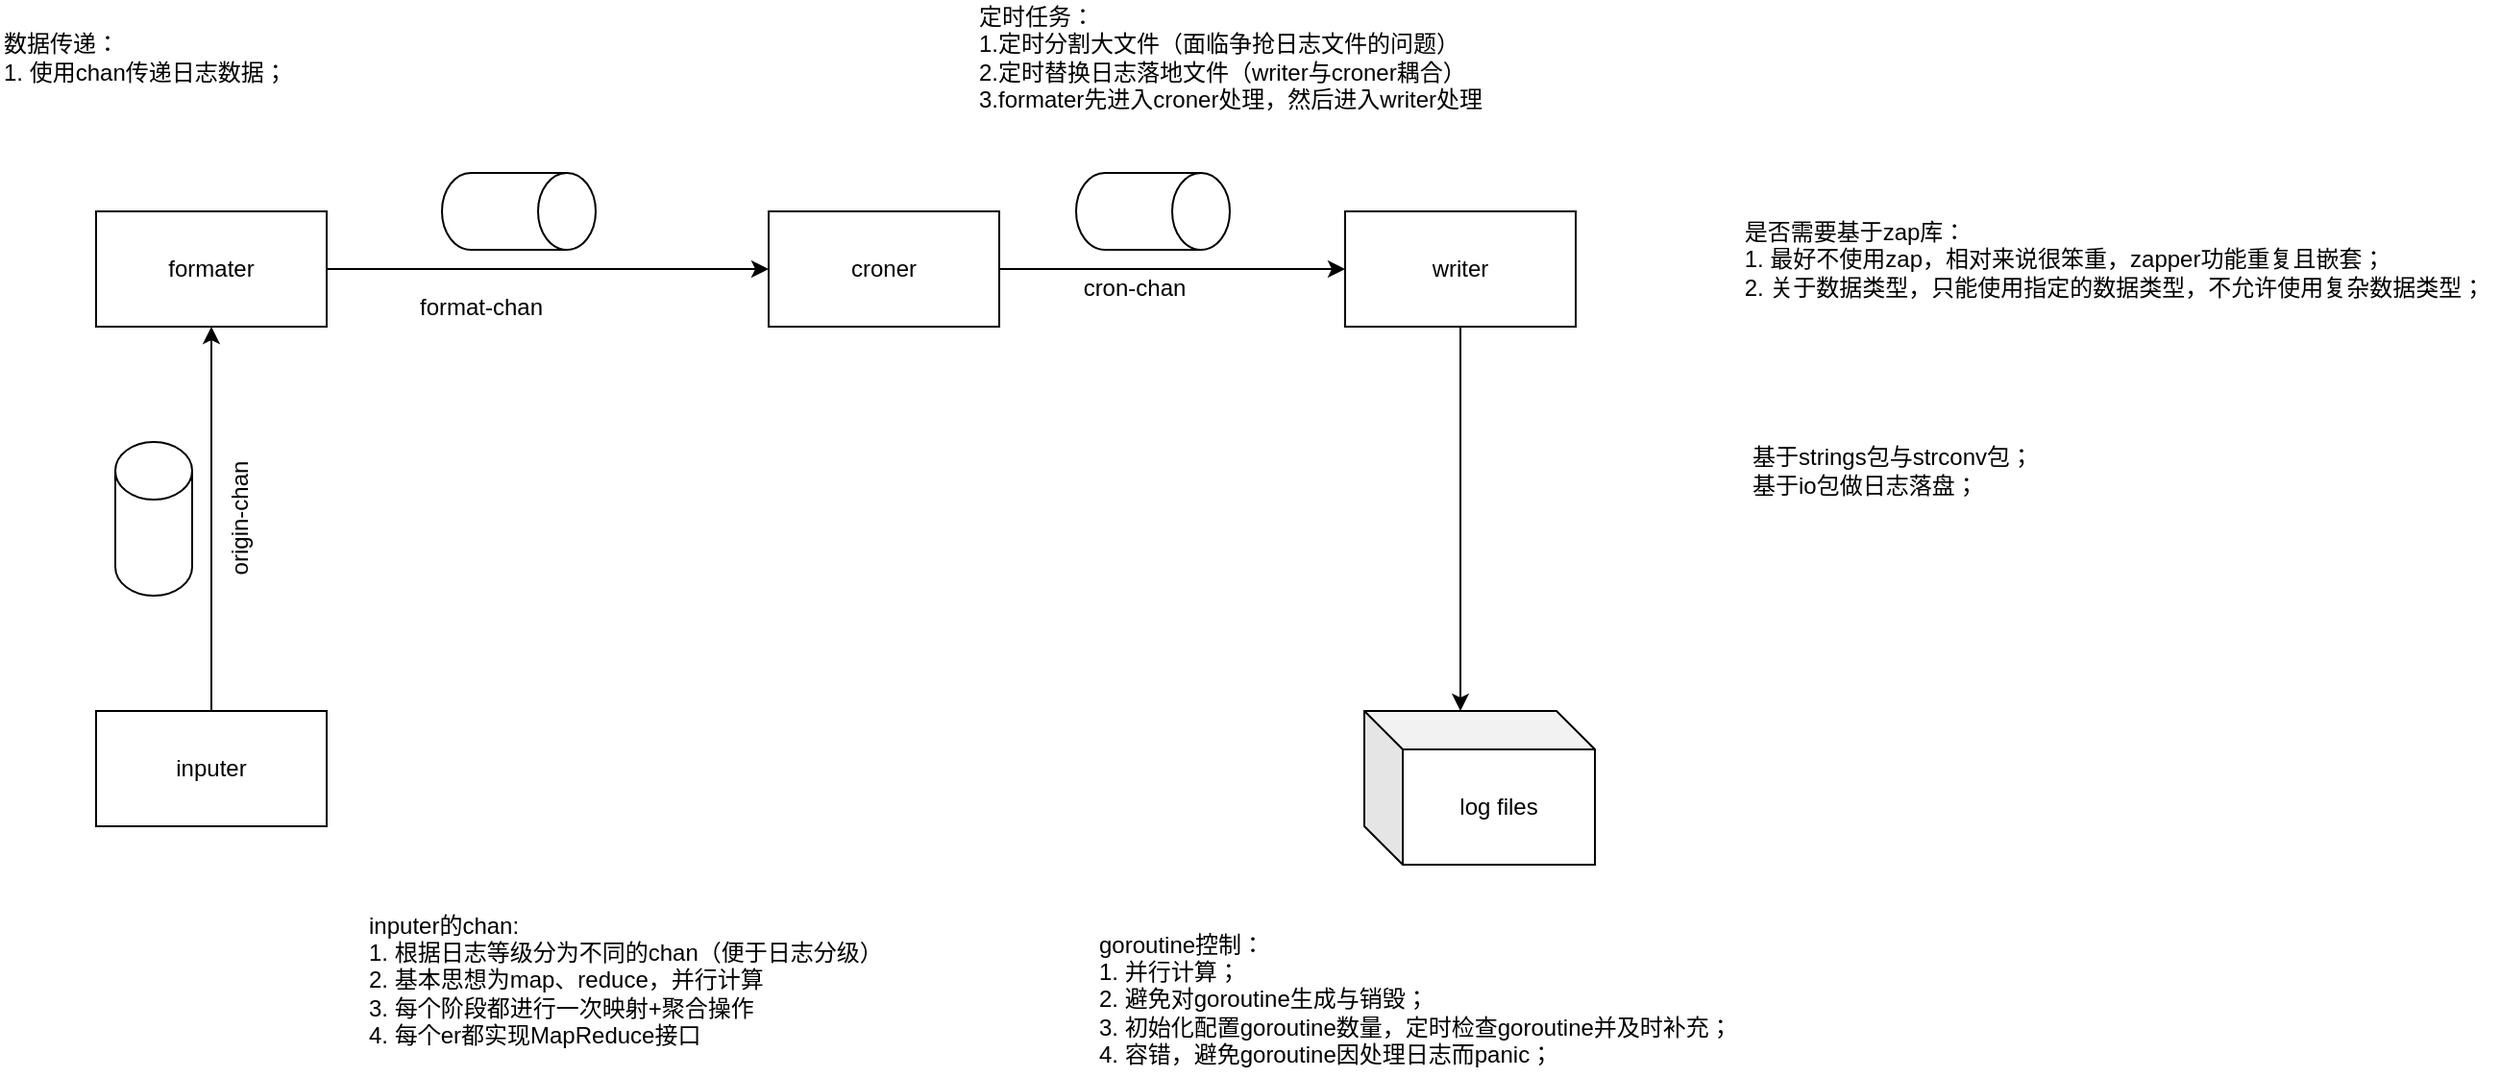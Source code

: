 <mxfile version="15.2.7" type="device"><diagram id="iixQQS6dJhOyHcj5rpXs" name="Page-1"><mxGraphModel dx="946" dy="618" grid="1" gridSize="10" guides="1" tooltips="1" connect="1" arrows="1" fold="1" page="1" pageScale="1" pageWidth="1600" pageHeight="1200" math="0" shadow="0"><root><mxCell id="0"/><mxCell id="1" parent="0"/><mxCell id="4D07tnNNqxYRPjfsztJE-10" style="edgeStyle=orthogonalEdgeStyle;rounded=0;orthogonalLoop=1;jettySize=auto;html=1;entryX=0;entryY=0;entryDx=50;entryDy=0;entryPerimeter=0;" parent="1" source="4D07tnNNqxYRPjfsztJE-1" target="4D07tnNNqxYRPjfsztJE-5" edge="1"><mxGeometry relative="1" as="geometry"/></mxCell><mxCell id="4D07tnNNqxYRPjfsztJE-1" value="writer" style="rounded=0;whiteSpace=wrap;html=1;" parent="1" vertex="1"><mxGeometry x="720" y="680" width="120" height="60" as="geometry"/></mxCell><mxCell id="FY38SGBgW01_facGAPaM-2" style="edgeStyle=orthogonalEdgeStyle;rounded=0;orthogonalLoop=1;jettySize=auto;html=1;entryX=0;entryY=0.5;entryDx=0;entryDy=0;" edge="1" parent="1" source="4D07tnNNqxYRPjfsztJE-2" target="4D07tnNNqxYRPjfsztJE-1"><mxGeometry relative="1" as="geometry"/></mxCell><mxCell id="4D07tnNNqxYRPjfsztJE-2" value="croner" style="rounded=0;whiteSpace=wrap;html=1;" parent="1" vertex="1"><mxGeometry x="420" y="680" width="120" height="60" as="geometry"/></mxCell><mxCell id="4D07tnNNqxYRPjfsztJE-8" style="edgeStyle=orthogonalEdgeStyle;rounded=0;orthogonalLoop=1;jettySize=auto;html=1;entryX=0;entryY=0.5;entryDx=0;entryDy=0;" parent="1" source="4D07tnNNqxYRPjfsztJE-3" target="4D07tnNNqxYRPjfsztJE-2" edge="1"><mxGeometry relative="1" as="geometry"><mxPoint x="220" y="480" as="targetPoint"/></mxGeometry></mxCell><mxCell id="4D07tnNNqxYRPjfsztJE-3" value="formater" style="rounded=0;whiteSpace=wrap;html=1;" parent="1" vertex="1"><mxGeometry x="70" y="680" width="120" height="60" as="geometry"/></mxCell><mxCell id="4D07tnNNqxYRPjfsztJE-7" style="edgeStyle=orthogonalEdgeStyle;rounded=0;orthogonalLoop=1;jettySize=auto;html=1;entryX=0.5;entryY=1;entryDx=0;entryDy=0;" parent="1" source="4D07tnNNqxYRPjfsztJE-4" target="4D07tnNNqxYRPjfsztJE-3" edge="1"><mxGeometry relative="1" as="geometry"/></mxCell><mxCell id="4D07tnNNqxYRPjfsztJE-4" value="inputer" style="rounded=0;whiteSpace=wrap;html=1;" parent="1" vertex="1"><mxGeometry x="70" y="940" width="120" height="60" as="geometry"/></mxCell><mxCell id="4D07tnNNqxYRPjfsztJE-5" value="log files" style="shape=cube;whiteSpace=wrap;html=1;boundedLbl=1;backgroundOutline=1;darkOpacity=0.05;darkOpacity2=0.1;" parent="1" vertex="1"><mxGeometry x="730" y="940" width="120" height="80" as="geometry"/></mxCell><mxCell id="FY38SGBgW01_facGAPaM-1" value="&lt;div style=&quot;text-align: left&quot;&gt;&lt;span&gt;定时任务：&lt;/span&gt;&lt;/div&gt;&lt;div style=&quot;text-align: left&quot;&gt;&lt;span&gt;1.定时分割大文件（面临争抢日志文件的问题）&lt;/span&gt;&lt;/div&gt;&lt;div style=&quot;text-align: left&quot;&gt;&lt;span&gt;2.定时替换日志落地文件（writer与croner耦合）&lt;/span&gt;&lt;/div&gt;&lt;div style=&quot;text-align: left&quot;&gt;&lt;span&gt;3.formater先进入croner处理，然后进入writer处理&lt;/span&gt;&lt;/div&gt;" style="text;html=1;align=center;verticalAlign=middle;resizable=0;points=[];autosize=1;strokeColor=none;fillColor=none;" vertex="1" parent="1"><mxGeometry x="520" y="570" width="280" height="60" as="geometry"/></mxCell><mxCell id="FY38SGBgW01_facGAPaM-5" value="数据传递：&lt;br&gt;1. 使用chan传递日志数据；" style="text;html=1;align=left;verticalAlign=middle;resizable=0;points=[];autosize=1;strokeColor=none;fillColor=none;" vertex="1" parent="1"><mxGeometry x="20" y="585" width="160" height="30" as="geometry"/></mxCell><mxCell id="FY38SGBgW01_facGAPaM-13" value="" style="shape=cylinder3;whiteSpace=wrap;html=1;boundedLbl=1;backgroundOutline=1;size=15;rotation=90;" vertex="1" parent="1"><mxGeometry x="600" y="640" width="40" height="80" as="geometry"/></mxCell><mxCell id="FY38SGBgW01_facGAPaM-14" value="" style="shape=cylinder3;whiteSpace=wrap;html=1;boundedLbl=1;backgroundOutline=1;size=15;rotation=90;" vertex="1" parent="1"><mxGeometry x="270" y="640" width="40" height="80" as="geometry"/></mxCell><mxCell id="FY38SGBgW01_facGAPaM-15" value="" style="shape=cylinder3;whiteSpace=wrap;html=1;boundedLbl=1;backgroundOutline=1;size=15;rotation=0;" vertex="1" parent="1"><mxGeometry x="80" y="800" width="40" height="80" as="geometry"/></mxCell><mxCell id="FY38SGBgW01_facGAPaM-16" value="origin-chan" style="text;html=1;align=center;verticalAlign=middle;resizable=0;points=[];autosize=1;strokeColor=none;fillColor=none;rotation=-90;" vertex="1" parent="1"><mxGeometry x="110" y="830" width="70" height="20" as="geometry"/></mxCell><mxCell id="FY38SGBgW01_facGAPaM-17" value="format-chan" style="text;html=1;align=center;verticalAlign=middle;resizable=0;points=[];autosize=1;strokeColor=none;fillColor=none;" vertex="1" parent="1"><mxGeometry x="230" y="720" width="80" height="20" as="geometry"/></mxCell><mxCell id="FY38SGBgW01_facGAPaM-18" value="cron-chan" style="text;html=1;align=center;verticalAlign=middle;resizable=0;points=[];autosize=1;strokeColor=none;fillColor=none;" vertex="1" parent="1"><mxGeometry x="575" y="710" width="70" height="20" as="geometry"/></mxCell><mxCell id="FY38SGBgW01_facGAPaM-19" value="inputer的chan:&lt;br&gt;1. 根据日志等级分为不同的chan（便于日志分级）&lt;br&gt;2. 基本思想为map、reduce，并行计算&lt;br&gt;3. 每个阶段都进行一次映射+聚合操作&lt;br&gt;4. 每个er都实现MapReduce接口" style="text;html=1;align=left;verticalAlign=middle;resizable=0;points=[];autosize=1;strokeColor=none;fillColor=none;" vertex="1" parent="1"><mxGeometry x="210" y="1040" width="280" height="80" as="geometry"/></mxCell><mxCell id="FY38SGBgW01_facGAPaM-20" value="goroutine控制：&lt;br&gt;1. 并行计算；&lt;br&gt;2. 避免对goroutine生成与销毁；&lt;br&gt;3. 初始化配置goroutine数量，定时检查goroutine并及时补充；&lt;br&gt;4. 容错，避免goroutine因处理日志而panic；" style="text;html=1;align=left;verticalAlign=middle;resizable=0;points=[];autosize=1;strokeColor=none;fillColor=none;" vertex="1" parent="1"><mxGeometry x="590" y="1050" width="340" height="80" as="geometry"/></mxCell><mxCell id="FY38SGBgW01_facGAPaM-21" value="&lt;div style=&quot;text-align: left&quot;&gt;&lt;span&gt;是否需要基于zap库：&lt;/span&gt;&lt;/div&gt;&lt;div style=&quot;text-align: left&quot;&gt;&lt;span&gt;1. 最好不使用zap，相对来说很笨重，zapper功能重复且嵌套；&lt;/span&gt;&lt;/div&gt;&lt;div style=&quot;text-align: left&quot;&gt;&lt;span&gt;2. 关于数据类型，只能使用指定的数据类型，不允许使用复杂数据类型；&lt;/span&gt;&lt;/div&gt;" style="text;html=1;align=center;verticalAlign=middle;resizable=0;points=[];autosize=1;strokeColor=none;fillColor=none;" vertex="1" parent="1"><mxGeometry x="920" y="680" width="400" height="50" as="geometry"/></mxCell><mxCell id="FY38SGBgW01_facGAPaM-22" value="&lt;div&gt;&lt;span&gt;基于strings包与strconv包；&lt;/span&gt;&lt;/div&gt;&lt;div&gt;&lt;span&gt;基于io包做日志落盘；&lt;/span&gt;&lt;/div&gt;" style="text;html=1;align=left;verticalAlign=middle;resizable=0;points=[];autosize=1;strokeColor=none;fillColor=none;" vertex="1" parent="1"><mxGeometry x="930" y="800" width="160" height="30" as="geometry"/></mxCell></root></mxGraphModel></diagram></mxfile>